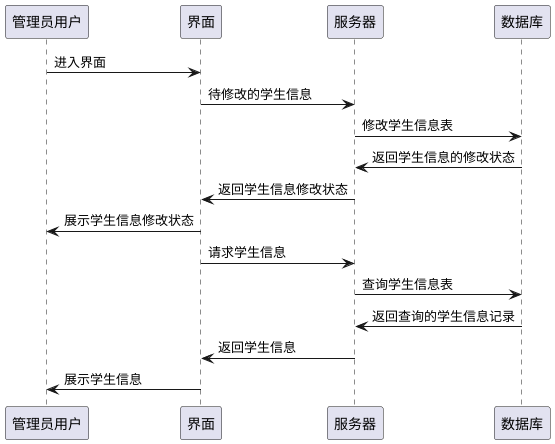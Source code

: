@startuml
skinparam responseMessageBelowArrow true
管理员用户 -> 界面 : 进入界面
界面 -> 服务器 : 待修改的学生信息
服务器 -> 数据库 : 修改学生信息表
数据库 -> 服务器 : 返回学生信息的修改状态
服务器 -> 界面 : 返回学生信息修改状态
界面 -> 管理员用户 : 展示学生信息修改状态
界面 -> 服务器 : 请求学生信息
服务器 -> 数据库 : 查询学生信息表
数据库 -> 服务器 : 返回查询的学生信息记录
服务器 -> 界面 : 返回学生信息
界面 -> 管理员用户 : 展示学生信息
@enduml
